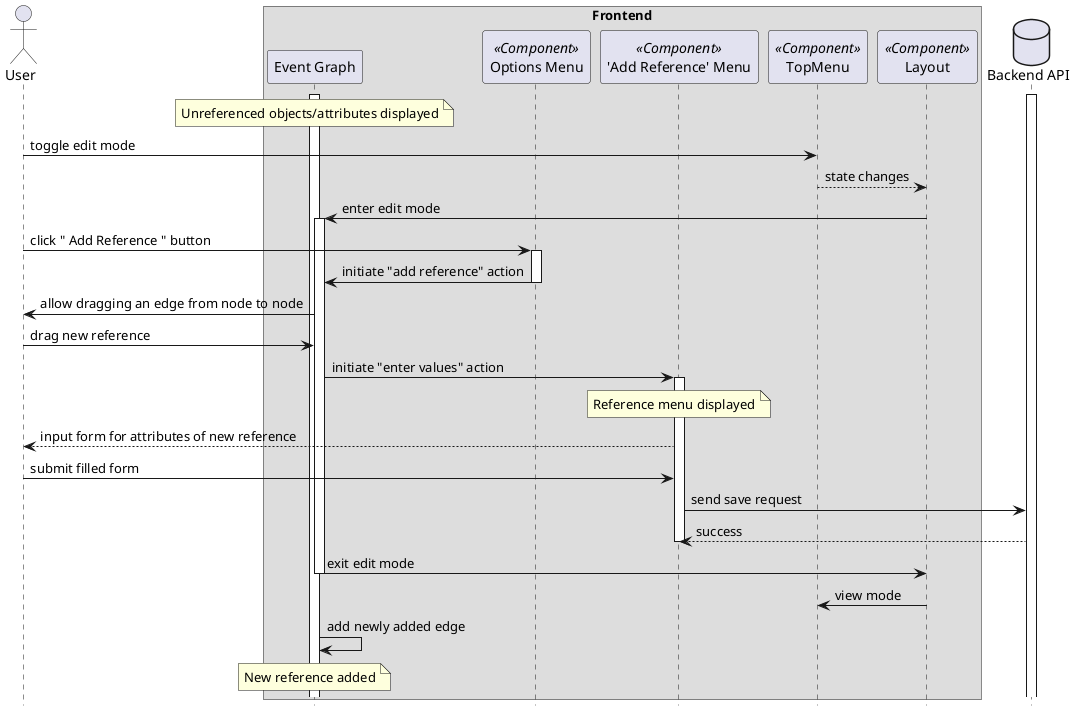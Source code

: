 @startuml "Add Reference between Object and attribute in Event-Graph"
hide footbox

actor User as user
box "Frontend"
participant "Event Graph" as eventgraph
participant "Options Menu" as optmenu <<Component>>
participant "'Add Reference' Menu" as addreferencemenu <<Component>>
participant TopMenu as topmenu <<Component>>
participant Layout as layout <<Component>>
end box
database "Backend API" as api

activate api
activate eventgraph
note over eventgraph : Unreferenced objects/attributes displayed

user -> topmenu : toggle edit mode
topmenu --> layout : state changes
layout -> eventgraph : enter edit mode
activate eventgraph

user -> optmenu: click " Add Reference " button
activate optmenu

optmenu -> eventgraph: initiate "add reference" action
deactivate optmenu

eventgraph -> user: allow dragging an edge from node to node

user -> eventgraph: drag new reference

eventgraph -> addreferencemenu: initiate "enter values" action


activate addreferencemenu
note over addreferencemenu: Reference menu displayed

addreferencemenu --> user:input form for attributes of new reference

user -> addreferencemenu: submit filled form

addreferencemenu -> api: send save request

api --> addreferencemenu: success
deactivate addreferencemenu

eventgraph -> layout : exit edit mode
deactivate eventgraph
layout -> topmenu : view mode


eventgraph -> eventgraph: add newly added edge

note over eventgraph : New reference added

@enduml